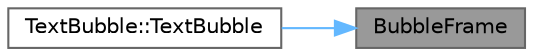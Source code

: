 digraph "BubbleFrame"
{
 // LATEX_PDF_SIZE
  bgcolor="transparent";
  edge [fontname=Helvetica,fontsize=10,labelfontname=Helvetica,labelfontsize=10];
  node [fontname=Helvetica,fontsize=10,shape=box,height=0.2,width=0.4];
  rankdir="RL";
  Node1 [id="Node000001",label="BubbleFrame",height=0.2,width=0.4,color="gray40", fillcolor="grey60", style="filled", fontcolor="black",tooltip="构造函数，初始化气泡框架"];
  Node1 -> Node2 [id="edge1_Node000001_Node000002",dir="back",color="steelblue1",style="solid",tooltip=" "];
  Node2 [id="Node000002",label="TextBubble::TextBubble",height=0.2,width=0.4,color="grey40", fillcolor="white", style="filled",URL="$class_text_bubble.html#abaad4385198ef9cb4121de38376a1670",tooltip="构造函数，初始化文本气泡"];
}
